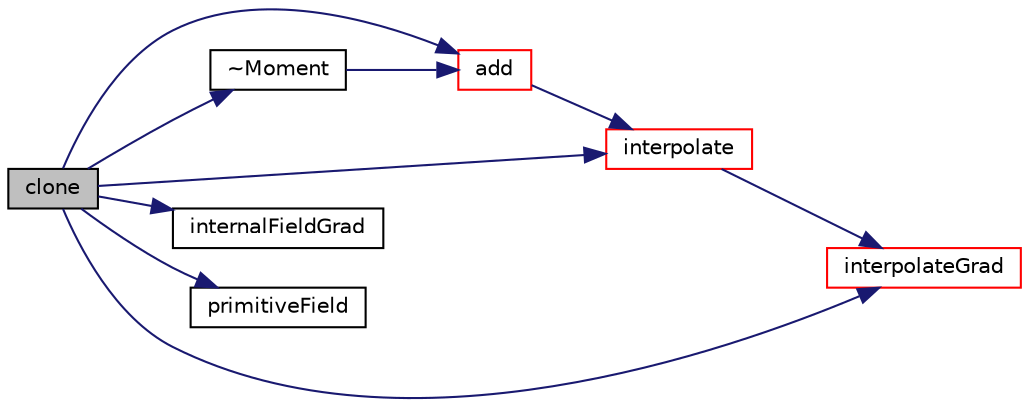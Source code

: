 digraph "clone"
{
  bgcolor="transparent";
  edge [fontname="Helvetica",fontsize="10",labelfontname="Helvetica",labelfontsize="10"];
  node [fontname="Helvetica",fontsize="10",shape=record];
  rankdir="LR";
  Node1 [label="clone",height=0.2,width=0.4,color="black", fillcolor="grey75", style="filled", fontcolor="black"];
  Node1 -> Node2 [color="midnightblue",fontsize="10",style="solid",fontname="Helvetica"];
  Node2 [label="add",height=0.2,width=0.4,color="red",URL="$a01564.html#aacdd5b987030e398238c732fea3a0117",tooltip="Member Functions. "];
  Node2 -> Node3 [color="midnightblue",fontsize="10",style="solid",fontname="Helvetica"];
  Node3 [label="interpolate",height=0.2,width=0.4,color="red",URL="$a01564.html#ac107254a19d8d108ef606097ede77638",tooltip="Interpolate. "];
  Node3 -> Node4 [color="midnightblue",fontsize="10",style="solid",fontname="Helvetica"];
  Node4 [label="interpolateGrad",height=0.2,width=0.4,color="red",URL="$a01564.html#a88f4d0ac4b2d62a13dfcbdc3e27dc03e",tooltip="Interpolate gradient. "];
  Node1 -> Node5 [color="midnightblue",fontsize="10",style="solid",fontname="Helvetica"];
  Node5 [label="internalFieldGrad",height=0.2,width=0.4,color="black",URL="$a01564.html#a96afc06177978f6dc52bbe0b693abfe2",tooltip="Return an internal field of the gradient. "];
  Node1 -> Node3 [color="midnightblue",fontsize="10",style="solid",fontname="Helvetica"];
  Node1 -> Node4 [color="midnightblue",fontsize="10",style="solid",fontname="Helvetica"];
  Node1 -> Node6 [color="midnightblue",fontsize="10",style="solid",fontname="Helvetica"];
  Node6 [label="primitiveField",height=0.2,width=0.4,color="black",URL="$a01564.html#ae3b9299124b4fd9239c8568cface2803",tooltip="Return an internal field of the average. "];
  Node1 -> Node7 [color="midnightblue",fontsize="10",style="solid",fontname="Helvetica"];
  Node7 [label="~Moment",height=0.2,width=0.4,color="black",URL="$a01564.html#a416aced319972d560812d53abbc11ed5",tooltip="Destructor. "];
  Node7 -> Node2 [color="midnightblue",fontsize="10",style="solid",fontname="Helvetica"];
}
